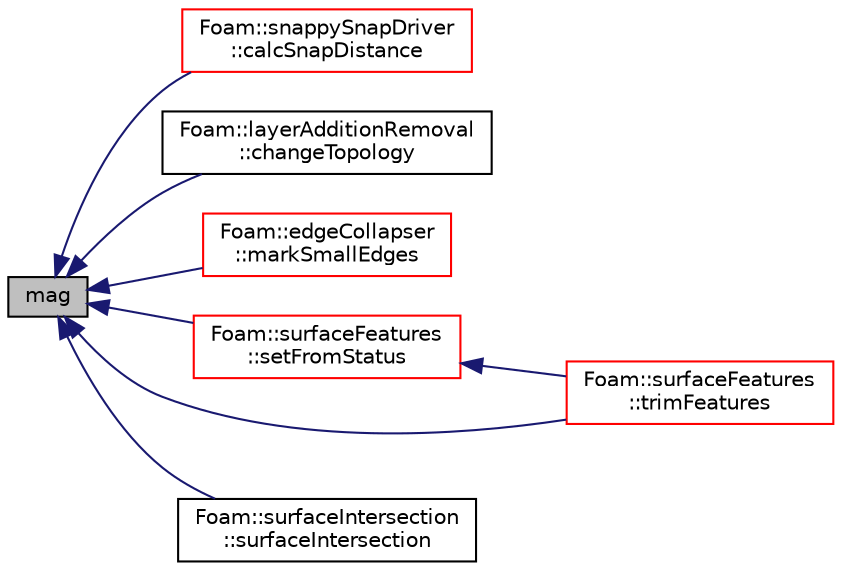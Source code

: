 digraph "mag"
{
  bgcolor="transparent";
  edge [fontname="Helvetica",fontsize="10",labelfontname="Helvetica",labelfontsize="10"];
  node [fontname="Helvetica",fontsize="10",shape=record];
  rankdir="LR";
  Node1 [label="mag",height=0.2,width=0.4,color="black", fillcolor="grey75", style="filled", fontcolor="black"];
  Node1 -> Node2 [dir="back",color="midnightblue",fontsize="10",style="solid",fontname="Helvetica"];
  Node2 [label="Foam::snappySnapDriver\l::calcSnapDistance",height=0.2,width=0.4,color="red",URL="$a02428.html#afd4d0bc8076355e778a983cde07f58af",tooltip="Calculate edge length per patch point. "];
  Node1 -> Node3 [dir="back",color="midnightblue",fontsize="10",style="solid",fontname="Helvetica"];
  Node3 [label="Foam::layerAdditionRemoval\l::changeTopology",height=0.2,width=0.4,color="black",URL="$a01298.html#a068d5efab18f428fe0fd6c1e962420a2",tooltip="Check for topology change. "];
  Node1 -> Node4 [dir="back",color="midnightblue",fontsize="10",style="solid",fontname="Helvetica"];
  Node4 [label="Foam::edgeCollapser\l::markSmallEdges",height=0.2,width=0.4,color="red",URL="$a00622.html#a085b30c3d0bbfc36a07a88a49f1aca6d",tooltip="Mark (in collapseEdge) any edges to collapse. "];
  Node1 -> Node5 [dir="back",color="midnightblue",fontsize="10",style="solid",fontname="Helvetica"];
  Node5 [label="Foam::surfaceFeatures\l::setFromStatus",height=0.2,width=0.4,color="red",URL="$a02551.html#a3ec4130a2f02e6be2ba97774910eb125",tooltip="Set from status per edge. "];
  Node5 -> Node6 [dir="back",color="midnightblue",fontsize="10",style="solid",fontname="Helvetica"];
  Node6 [label="Foam::surfaceFeatures\l::trimFeatures",height=0.2,width=0.4,color="red",URL="$a02551.html#af640d0750bcc401bc012c69e60b809a8",tooltip="Delete small sets of edges. Edges are stringed up and any. "];
  Node1 -> Node7 [dir="back",color="midnightblue",fontsize="10",style="solid",fontname="Helvetica"];
  Node7 [label="Foam::surfaceIntersection\l::surfaceIntersection",height=0.2,width=0.4,color="black",URL="$a02559.html#a0227f78e50cd258d5b10a3f1214bea8f",tooltip="Special: intersect surface with itself. Used to check for. "];
  Node1 -> Node6 [dir="back",color="midnightblue",fontsize="10",style="solid",fontname="Helvetica"];
}
